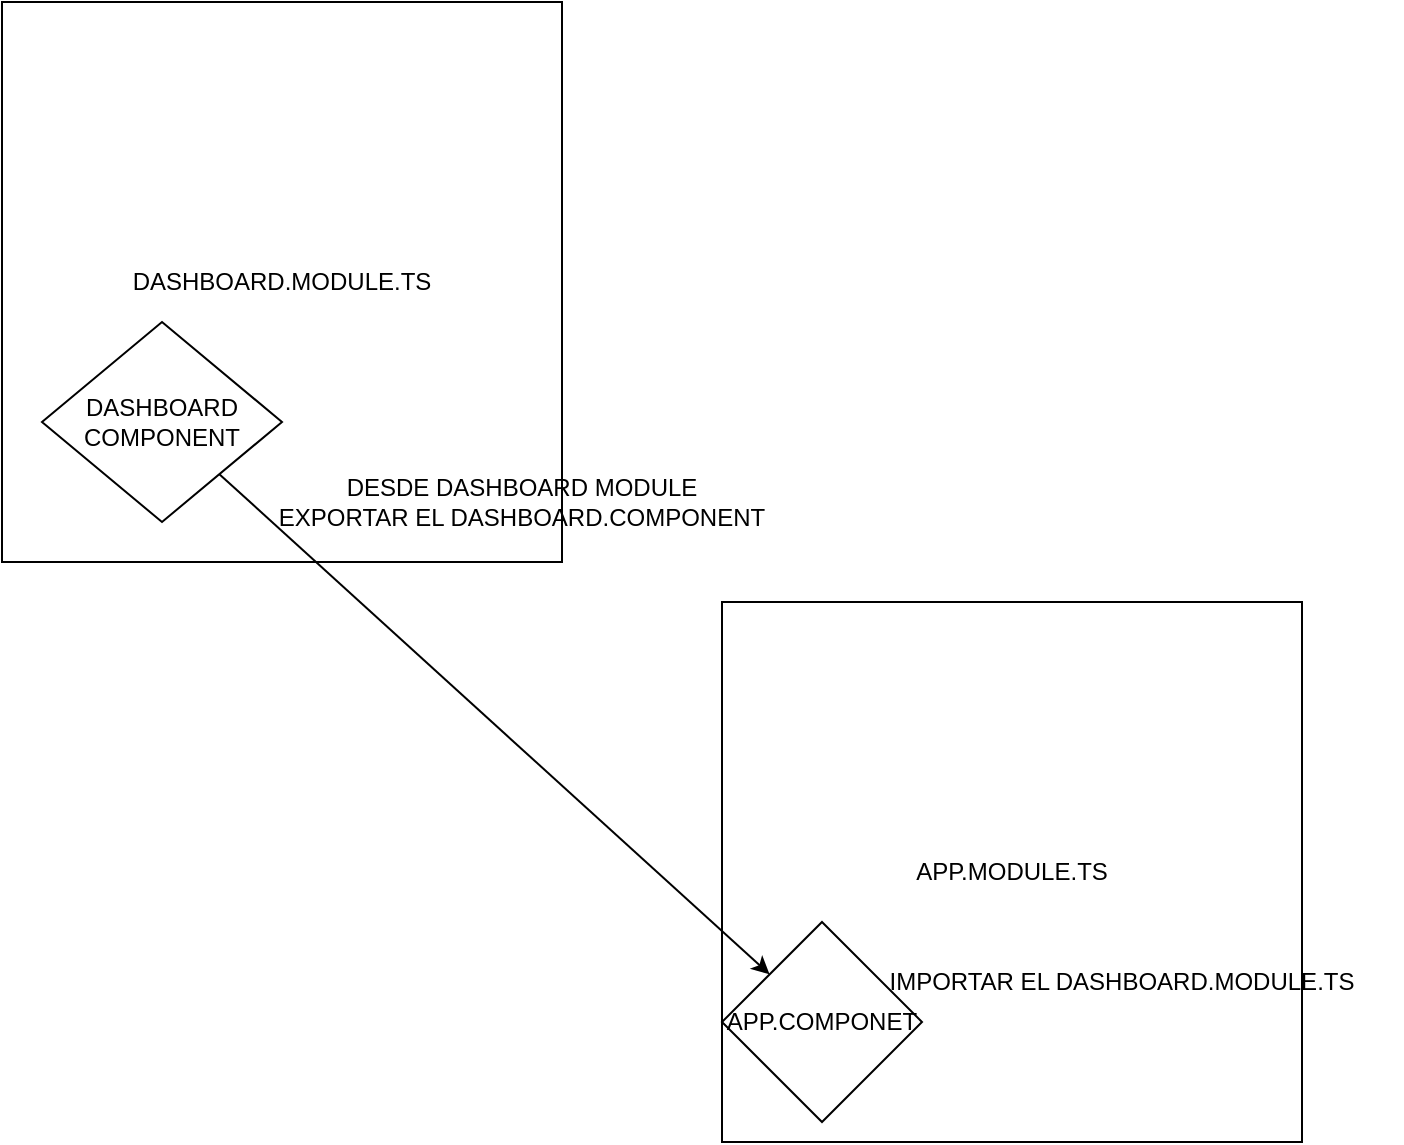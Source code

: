 <mxfile>
    <diagram id="7FzOIhldQcKrplmlNplC" name="Page-1">
        <mxGraphModel dx="462" dy="1691" grid="1" gridSize="10" guides="1" tooltips="1" connect="1" arrows="1" fold="1" page="1" pageScale="1" pageWidth="850" pageHeight="1100" math="0" shadow="0">
            <root>
                <mxCell id="0"/>
                <mxCell id="1" parent="0"/>
                <mxCell id="2" value="APP.MODULE.TS" style="rounded=0;whiteSpace=wrap;html=1;" vertex="1" parent="1">
                    <mxGeometry x="430" y="20" width="290" height="270" as="geometry"/>
                </mxCell>
                <mxCell id="4" value="APP.COMPONET" style="rhombus;whiteSpace=wrap;html=1;" vertex="1" parent="1">
                    <mxGeometry x="430" y="180" width="100" height="100" as="geometry"/>
                </mxCell>
                <mxCell id="5" value="DASHBOARD.MODULE.TS" style="whiteSpace=wrap;html=1;aspect=fixed;" vertex="1" parent="1">
                    <mxGeometry x="70" y="-280" width="280" height="280" as="geometry"/>
                </mxCell>
                <mxCell id="7" style="edgeStyle=none;html=1;" edge="1" parent="1" source="6" target="4">
                    <mxGeometry relative="1" as="geometry"/>
                </mxCell>
                <mxCell id="6" value="DASHBOARD&lt;br&gt;COMPONENT" style="rhombus;whiteSpace=wrap;html=1;" vertex="1" parent="1">
                    <mxGeometry x="90" y="-120" width="120" height="100" as="geometry"/>
                </mxCell>
                <mxCell id="8" value="DESDE DASHBOARD MODULE&lt;br&gt;EXPORTAR EL DASHBOARD.COMPONENT" style="text;html=1;strokeColor=none;fillColor=none;align=center;verticalAlign=middle;whiteSpace=wrap;rounded=0;" vertex="1" parent="1">
                    <mxGeometry x="190" y="-90" width="280" height="120" as="geometry"/>
                </mxCell>
                <mxCell id="9" value="IMPORTAR EL DASHBOARD.MODULE.TS" style="text;html=1;strokeColor=none;fillColor=none;align=center;verticalAlign=middle;whiteSpace=wrap;rounded=0;" vertex="1" parent="1">
                    <mxGeometry x="490" y="180" width="280" height="60" as="geometry"/>
                </mxCell>
            </root>
        </mxGraphModel>
    </diagram>
</mxfile>
